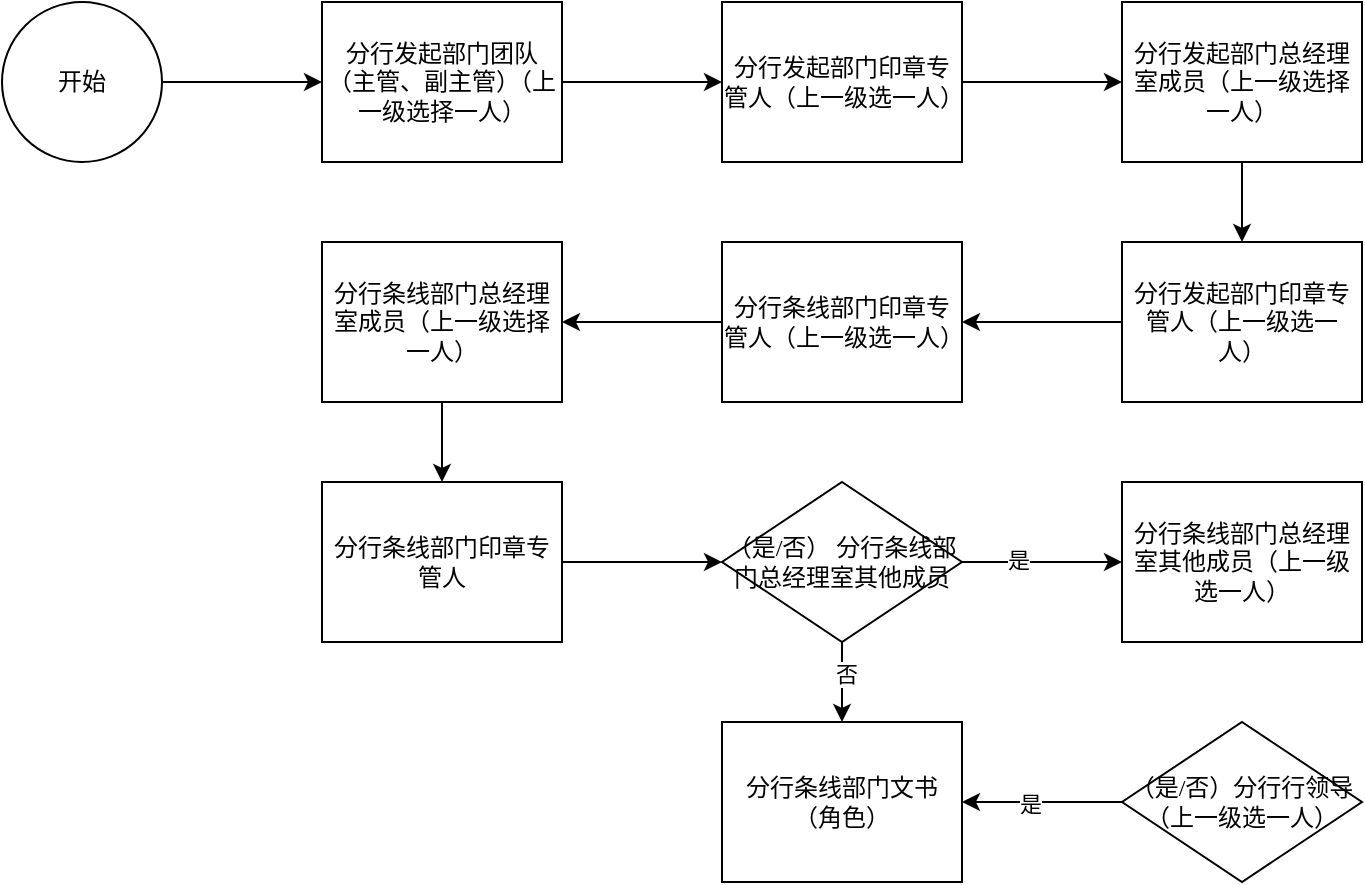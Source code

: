 <mxfile version="22.0.4" type="github">
  <diagram id="C5RBs43oDa-KdzZeNtuy" name="Page-1">
    <mxGraphModel dx="880" dy="446" grid="1" gridSize="10" guides="1" tooltips="1" connect="1" arrows="0" fold="1" page="1" pageScale="1" pageWidth="827" pageHeight="1169" math="0" shadow="0">
      <root>
        <mxCell id="WIyWlLk6GJQsqaUBKTNV-0" />
        <mxCell id="WIyWlLk6GJQsqaUBKTNV-1" parent="WIyWlLk6GJQsqaUBKTNV-0" />
        <mxCell id="aFLIIAByUZA1Mm9ce-r7-23" style="edgeStyle=orthogonalEdgeStyle;rounded=0;orthogonalLoop=1;jettySize=auto;html=1;entryX=0;entryY=0.5;entryDx=0;entryDy=0;" parent="WIyWlLk6GJQsqaUBKTNV-1" source="aFLIIAByUZA1Mm9ce-r7-24" target="aFLIIAByUZA1Mm9ce-r7-26" edge="1">
          <mxGeometry relative="1" as="geometry" />
        </mxCell>
        <mxCell id="aFLIIAByUZA1Mm9ce-r7-24" value="开始" style="ellipse;whiteSpace=wrap;html=1;aspect=fixed;" parent="WIyWlLk6GJQsqaUBKTNV-1" vertex="1">
          <mxGeometry y="40" width="80" height="80" as="geometry" />
        </mxCell>
        <mxCell id="aFLIIAByUZA1Mm9ce-r7-25" style="edgeStyle=orthogonalEdgeStyle;rounded=0;orthogonalLoop=1;jettySize=auto;html=1;entryX=0;entryY=0.5;entryDx=0;entryDy=0;" parent="WIyWlLk6GJQsqaUBKTNV-1" source="aFLIIAByUZA1Mm9ce-r7-26" target="aFLIIAByUZA1Mm9ce-r7-28" edge="1">
          <mxGeometry relative="1" as="geometry" />
        </mxCell>
        <mxCell id="aFLIIAByUZA1Mm9ce-r7-26" value="&lt;p class=&quot;MsoNormal&quot;&gt;分行发起部门团队（主管、副主管）（上一级选择一人）&lt;/p&gt;" style="rounded=0;whiteSpace=wrap;html=1;" parent="WIyWlLk6GJQsqaUBKTNV-1" vertex="1">
          <mxGeometry x="160" y="40" width="120" height="80" as="geometry" />
        </mxCell>
        <mxCell id="aFLIIAByUZA1Mm9ce-r7-47" style="edgeStyle=orthogonalEdgeStyle;rounded=0;orthogonalLoop=1;jettySize=auto;html=1;entryX=0;entryY=0.5;entryDx=0;entryDy=0;" parent="WIyWlLk6GJQsqaUBKTNV-1" source="aFLIIAByUZA1Mm9ce-r7-28" target="aFLIIAByUZA1Mm9ce-r7-46" edge="1">
          <mxGeometry relative="1" as="geometry" />
        </mxCell>
        <mxCell id="aFLIIAByUZA1Mm9ce-r7-28" value="&lt;p class=&quot;MsoNormal&quot;&gt;分行发起部门印章专管人（上一级选一人）&lt;/p&gt;" style="rounded=0;whiteSpace=wrap;html=1;" parent="WIyWlLk6GJQsqaUBKTNV-1" vertex="1">
          <mxGeometry x="360" y="40" width="120" height="80" as="geometry" />
        </mxCell>
        <mxCell id="aFLIIAByUZA1Mm9ce-r7-50" style="edgeStyle=orthogonalEdgeStyle;rounded=0;orthogonalLoop=1;jettySize=auto;html=1;entryX=1;entryY=0.5;entryDx=0;entryDy=0;" parent="WIyWlLk6GJQsqaUBKTNV-1" source="aFLIIAByUZA1Mm9ce-r7-32" target="aFLIIAByUZA1Mm9ce-r7-37" edge="1">
          <mxGeometry relative="1" as="geometry" />
        </mxCell>
        <mxCell id="aFLIIAByUZA1Mm9ce-r7-32" value="&lt;p class=&quot;MsoNormal&quot;&gt;分行发起部门印章专管人（上一级选一人）&lt;br&gt;&lt;/p&gt;" style="rounded=0;whiteSpace=wrap;html=1;" parent="WIyWlLk6GJQsqaUBKTNV-1" vertex="1">
          <mxGeometry x="560" y="160" width="120" height="80" as="geometry" />
        </mxCell>
        <mxCell id="aFLIIAByUZA1Mm9ce-r7-52" style="edgeStyle=orthogonalEdgeStyle;rounded=0;orthogonalLoop=1;jettySize=auto;html=1;entryX=1;entryY=0.5;entryDx=0;entryDy=0;" parent="WIyWlLk6GJQsqaUBKTNV-1" source="aFLIIAByUZA1Mm9ce-r7-37" target="aFLIIAByUZA1Mm9ce-r7-51" edge="1">
          <mxGeometry relative="1" as="geometry" />
        </mxCell>
        <mxCell id="aFLIIAByUZA1Mm9ce-r7-37" value="&lt;font style=&quot;border-color: var(--border-color);&quot; face=&quot;宋体&quot;&gt;分行条线部门印章专管人（上一级选一人）&lt;/font&gt;" style="rounded=0;whiteSpace=wrap;html=1;" parent="WIyWlLk6GJQsqaUBKTNV-1" vertex="1">
          <mxGeometry x="360" y="160" width="120" height="80" as="geometry" />
        </mxCell>
        <mxCell id="aFLIIAByUZA1Mm9ce-r7-44" value="&lt;p class=&quot;MsoNormal&quot;&gt;分行条线部门印章专管人&lt;/p&gt;" style="rounded=0;whiteSpace=wrap;html=1;strokeColor=default;" parent="WIyWlLk6GJQsqaUBKTNV-1" vertex="1">
          <mxGeometry x="160" y="280" width="120" height="80" as="geometry" />
        </mxCell>
        <mxCell id="aFLIIAByUZA1Mm9ce-r7-48" style="edgeStyle=orthogonalEdgeStyle;rounded=0;orthogonalLoop=1;jettySize=auto;html=1;entryX=0.5;entryY=0;entryDx=0;entryDy=0;" parent="WIyWlLk6GJQsqaUBKTNV-1" source="aFLIIAByUZA1Mm9ce-r7-46" target="aFLIIAByUZA1Mm9ce-r7-32" edge="1">
          <mxGeometry relative="1" as="geometry" />
        </mxCell>
        <mxCell id="aFLIIAByUZA1Mm9ce-r7-46" value="&lt;p class=&quot;MsoNormal&quot;&gt;&lt;font face=&quot;宋体&quot;&gt;分行发起部门总经理室成员（上一级选择一人）&lt;/font&gt;&lt;br&gt;&lt;/p&gt;" style="rounded=0;whiteSpace=wrap;html=1;" parent="WIyWlLk6GJQsqaUBKTNV-1" vertex="1">
          <mxGeometry x="560" y="40" width="120" height="80" as="geometry" />
        </mxCell>
        <mxCell id="aFLIIAByUZA1Mm9ce-r7-53" style="edgeStyle=orthogonalEdgeStyle;rounded=0;orthogonalLoop=1;jettySize=auto;html=1;entryX=0.5;entryY=0;entryDx=0;entryDy=0;" parent="WIyWlLk6GJQsqaUBKTNV-1" source="aFLIIAByUZA1Mm9ce-r7-51" target="aFLIIAByUZA1Mm9ce-r7-44" edge="1">
          <mxGeometry relative="1" as="geometry" />
        </mxCell>
        <mxCell id="aFLIIAByUZA1Mm9ce-r7-51" value="&lt;p class=&quot;MsoNormal&quot;&gt;&lt;font face=&quot;宋体&quot;&gt;分行条线部门总经理室成员（上一级选择一人）&lt;/font&gt;&lt;br&gt;&lt;/p&gt;" style="rounded=0;whiteSpace=wrap;html=1;" parent="WIyWlLk6GJQsqaUBKTNV-1" vertex="1">
          <mxGeometry x="160" y="160" width="120" height="80" as="geometry" />
        </mxCell>
        <mxCell id="aFLIIAByUZA1Mm9ce-r7-54" value="&lt;p class=&quot;MsoNormal&quot;&gt;&lt;font face=&quot;宋体&quot;&gt;（是&lt;/font&gt;&lt;font face=&quot;宋体&quot;&gt;/否） 分行条线部门总经理室其他成员&lt;/font&gt;&lt;/p&gt;" style="rhombus;whiteSpace=wrap;html=1;" parent="WIyWlLk6GJQsqaUBKTNV-1" vertex="1">
          <mxGeometry x="360" y="280" width="120" height="80" as="geometry" />
        </mxCell>
        <mxCell id="x7X8opZ0zH8wutklsRME-0" value="" style="endArrow=classic;html=1;rounded=0;exitX=1;exitY=0.5;exitDx=0;exitDy=0;" edge="1" parent="WIyWlLk6GJQsqaUBKTNV-1" source="aFLIIAByUZA1Mm9ce-r7-44" target="aFLIIAByUZA1Mm9ce-r7-54">
          <mxGeometry width="50" height="50" relative="1" as="geometry">
            <mxPoint x="310" y="350" as="sourcePoint" />
            <mxPoint x="360" y="300" as="targetPoint" />
          </mxGeometry>
        </mxCell>
        <mxCell id="x7X8opZ0zH8wutklsRME-1" value="&lt;p class=&quot;MsoNormal&quot;&gt;&lt;font face=&quot;宋体&quot;&gt;分行条线部门总经理室其他成员（上一级选一人）&lt;/font&gt;&lt;br&gt;&lt;/p&gt;" style="rounded=0;whiteSpace=wrap;html=1;" vertex="1" parent="WIyWlLk6GJQsqaUBKTNV-1">
          <mxGeometry x="560" y="280" width="120" height="80" as="geometry" />
        </mxCell>
        <mxCell id="x7X8opZ0zH8wutklsRME-2" value="" style="endArrow=classic;html=1;rounded=0;exitX=1;exitY=0.5;exitDx=0;exitDy=0;entryX=0;entryY=0.5;entryDx=0;entryDy=0;" edge="1" parent="WIyWlLk6GJQsqaUBKTNV-1" source="aFLIIAByUZA1Mm9ce-r7-54" target="x7X8opZ0zH8wutklsRME-1">
          <mxGeometry width="50" height="50" relative="1" as="geometry">
            <mxPoint x="390" y="360" as="sourcePoint" />
            <mxPoint x="440" y="310" as="targetPoint" />
          </mxGeometry>
        </mxCell>
        <mxCell id="x7X8opZ0zH8wutklsRME-3" value="是" style="edgeLabel;html=1;align=center;verticalAlign=middle;resizable=0;points=[];" vertex="1" connectable="0" parent="x7X8opZ0zH8wutklsRME-2">
          <mxGeometry x="-0.3" y="1" relative="1" as="geometry">
            <mxPoint as="offset" />
          </mxGeometry>
        </mxCell>
        <mxCell id="x7X8opZ0zH8wutklsRME-4" value="&lt;p class=&quot;MsoNormal&quot;&gt;分行条线部门文书（角色）&lt;/p&gt;" style="rounded=0;whiteSpace=wrap;html=1;" vertex="1" parent="WIyWlLk6GJQsqaUBKTNV-1">
          <mxGeometry x="360" y="400" width="120" height="80" as="geometry" />
        </mxCell>
        <mxCell id="x7X8opZ0zH8wutklsRME-5" value="" style="endArrow=classic;html=1;rounded=0;exitX=0.5;exitY=1;exitDx=0;exitDy=0;entryX=0.5;entryY=0;entryDx=0;entryDy=0;" edge="1" parent="WIyWlLk6GJQsqaUBKTNV-1" source="aFLIIAByUZA1Mm9ce-r7-54" target="x7X8opZ0zH8wutklsRME-4">
          <mxGeometry width="50" height="50" relative="1" as="geometry">
            <mxPoint x="390" y="480" as="sourcePoint" />
            <mxPoint x="440" y="430" as="targetPoint" />
          </mxGeometry>
        </mxCell>
        <mxCell id="x7X8opZ0zH8wutklsRME-6" value="否" style="edgeLabel;html=1;align=center;verticalAlign=middle;resizable=0;points=[];" vertex="1" connectable="0" parent="x7X8opZ0zH8wutklsRME-5">
          <mxGeometry x="-0.2" y="2" relative="1" as="geometry">
            <mxPoint as="offset" />
          </mxGeometry>
        </mxCell>
        <mxCell id="x7X8opZ0zH8wutklsRME-7" value="&lt;p class=&quot;MsoNormal&quot;&gt;&lt;font face=&quot;宋体&quot;&gt;（是&lt;/font&gt;&lt;font face=&quot;宋体&quot;&gt;/否）分行行领导（上一级选一人）&lt;/font&gt;&lt;/p&gt;" style="rhombus;whiteSpace=wrap;html=1;" vertex="1" parent="WIyWlLk6GJQsqaUBKTNV-1">
          <mxGeometry x="560" y="400" width="120" height="80" as="geometry" />
        </mxCell>
        <mxCell id="x7X8opZ0zH8wutklsRME-8" value="" style="endArrow=classic;html=1;rounded=0;exitX=0;exitY=0.5;exitDx=0;exitDy=0;entryX=1;entryY=0.5;entryDx=0;entryDy=0;" edge="1" parent="WIyWlLk6GJQsqaUBKTNV-1" source="x7X8opZ0zH8wutklsRME-7" target="x7X8opZ0zH8wutklsRME-4">
          <mxGeometry width="50" height="50" relative="1" as="geometry">
            <mxPoint x="390" y="480" as="sourcePoint" />
            <mxPoint x="440" y="430" as="targetPoint" />
          </mxGeometry>
        </mxCell>
        <mxCell id="x7X8opZ0zH8wutklsRME-9" value="是" style="edgeLabel;html=1;align=center;verticalAlign=middle;resizable=0;points=[];" vertex="1" connectable="0" parent="x7X8opZ0zH8wutklsRME-8">
          <mxGeometry x="0.15" y="1" relative="1" as="geometry">
            <mxPoint as="offset" />
          </mxGeometry>
        </mxCell>
      </root>
    </mxGraphModel>
  </diagram>
</mxfile>
